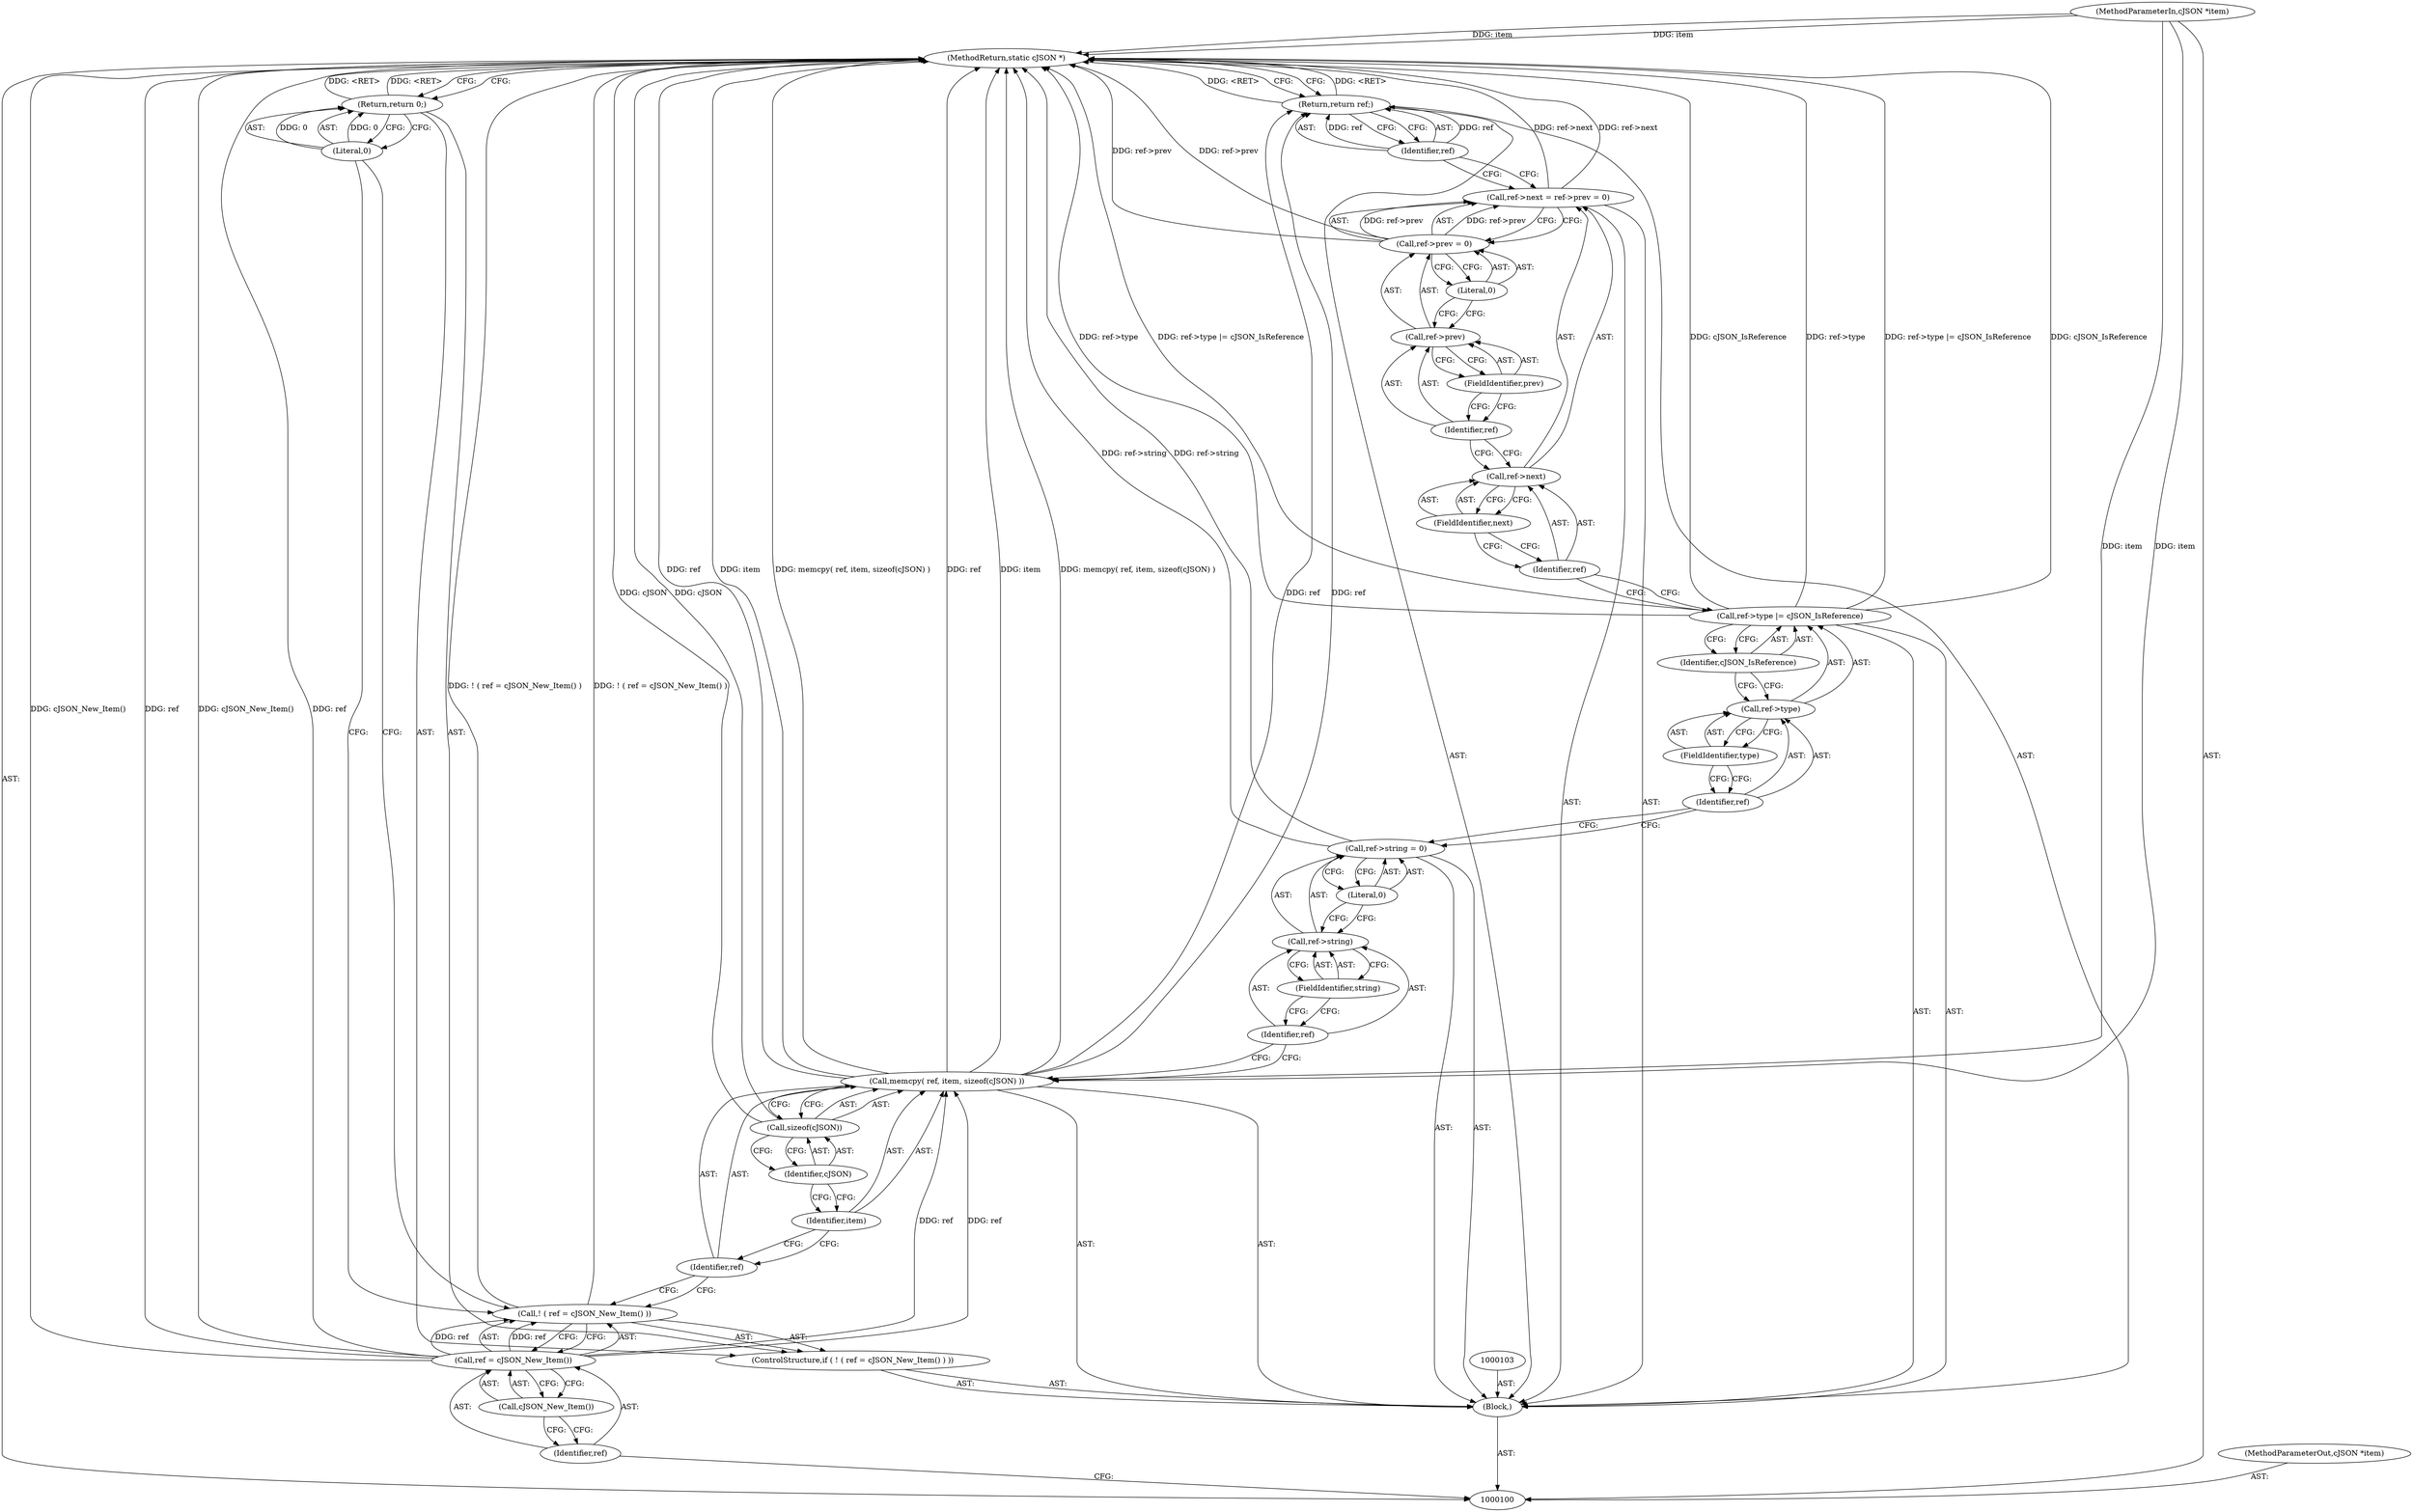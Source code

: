 digraph "1_iperf_91f2fa59e8ed80dfbf400add0164ee0e508e412a_33" {
"1000137" [label="(MethodReturn,static cJSON *)"];
"1000101" [label="(MethodParameterIn,cJSON *item)"];
"1000176" [label="(MethodParameterOut,cJSON *item)"];
"1000135" [label="(Return,return ref;)"];
"1000136" [label="(Identifier,ref)"];
"1000102" [label="(Block,)"];
"1000104" [label="(ControlStructure,if ( ! ( ref = cJSON_New_Item() ) ))"];
"1000106" [label="(Call,ref = cJSON_New_Item())"];
"1000107" [label="(Identifier,ref)"];
"1000108" [label="(Call,cJSON_New_Item())"];
"1000105" [label="(Call,! ( ref = cJSON_New_Item() ))"];
"1000109" [label="(Return,return 0;)"];
"1000110" [label="(Literal,0)"];
"1000111" [label="(Call,memcpy( ref, item, sizeof(cJSON) ))"];
"1000113" [label="(Identifier,item)"];
"1000114" [label="(Call,sizeof(cJSON))"];
"1000115" [label="(Identifier,cJSON)"];
"1000112" [label="(Identifier,ref)"];
"1000116" [label="(Call,ref->string = 0)"];
"1000117" [label="(Call,ref->string)"];
"1000118" [label="(Identifier,ref)"];
"1000120" [label="(Literal,0)"];
"1000119" [label="(FieldIdentifier,string)"];
"1000121" [label="(Call,ref->type |= cJSON_IsReference)"];
"1000122" [label="(Call,ref->type)"];
"1000123" [label="(Identifier,ref)"];
"1000125" [label="(Identifier,cJSON_IsReference)"];
"1000124" [label="(FieldIdentifier,type)"];
"1000126" [label="(Call,ref->next = ref->prev = 0)"];
"1000127" [label="(Call,ref->next)"];
"1000128" [label="(Identifier,ref)"];
"1000130" [label="(Call,ref->prev = 0)"];
"1000131" [label="(Call,ref->prev)"];
"1000132" [label="(Identifier,ref)"];
"1000133" [label="(FieldIdentifier,prev)"];
"1000134" [label="(Literal,0)"];
"1000129" [label="(FieldIdentifier,next)"];
"1000137" -> "1000100"  [label="AST: "];
"1000137" -> "1000109"  [label="CFG: "];
"1000137" -> "1000135"  [label="CFG: "];
"1000135" -> "1000137"  [label="DDG: <RET>"];
"1000116" -> "1000137"  [label="DDG: ref->string"];
"1000121" -> "1000137"  [label="DDG: cJSON_IsReference"];
"1000121" -> "1000137"  [label="DDG: ref->type"];
"1000121" -> "1000137"  [label="DDG: ref->type |= cJSON_IsReference"];
"1000106" -> "1000137"  [label="DDG: cJSON_New_Item()"];
"1000106" -> "1000137"  [label="DDG: ref"];
"1000105" -> "1000137"  [label="DDG: ! ( ref = cJSON_New_Item() )"];
"1000126" -> "1000137"  [label="DDG: ref->next"];
"1000111" -> "1000137"  [label="DDG: ref"];
"1000111" -> "1000137"  [label="DDG: item"];
"1000111" -> "1000137"  [label="DDG: memcpy( ref, item, sizeof(cJSON) )"];
"1000130" -> "1000137"  [label="DDG: ref->prev"];
"1000114" -> "1000137"  [label="DDG: cJSON"];
"1000101" -> "1000137"  [label="DDG: item"];
"1000109" -> "1000137"  [label="DDG: <RET>"];
"1000101" -> "1000100"  [label="AST: "];
"1000101" -> "1000137"  [label="DDG: item"];
"1000101" -> "1000111"  [label="DDG: item"];
"1000176" -> "1000100"  [label="AST: "];
"1000135" -> "1000102"  [label="AST: "];
"1000135" -> "1000136"  [label="CFG: "];
"1000136" -> "1000135"  [label="AST: "];
"1000137" -> "1000135"  [label="CFG: "];
"1000135" -> "1000137"  [label="DDG: <RET>"];
"1000136" -> "1000135"  [label="DDG: ref"];
"1000111" -> "1000135"  [label="DDG: ref"];
"1000136" -> "1000135"  [label="AST: "];
"1000136" -> "1000126"  [label="CFG: "];
"1000135" -> "1000136"  [label="CFG: "];
"1000136" -> "1000135"  [label="DDG: ref"];
"1000102" -> "1000100"  [label="AST: "];
"1000103" -> "1000102"  [label="AST: "];
"1000104" -> "1000102"  [label="AST: "];
"1000111" -> "1000102"  [label="AST: "];
"1000116" -> "1000102"  [label="AST: "];
"1000121" -> "1000102"  [label="AST: "];
"1000126" -> "1000102"  [label="AST: "];
"1000135" -> "1000102"  [label="AST: "];
"1000104" -> "1000102"  [label="AST: "];
"1000105" -> "1000104"  [label="AST: "];
"1000109" -> "1000104"  [label="AST: "];
"1000106" -> "1000105"  [label="AST: "];
"1000106" -> "1000108"  [label="CFG: "];
"1000107" -> "1000106"  [label="AST: "];
"1000108" -> "1000106"  [label="AST: "];
"1000105" -> "1000106"  [label="CFG: "];
"1000106" -> "1000137"  [label="DDG: cJSON_New_Item()"];
"1000106" -> "1000137"  [label="DDG: ref"];
"1000106" -> "1000105"  [label="DDG: ref"];
"1000106" -> "1000111"  [label="DDG: ref"];
"1000107" -> "1000106"  [label="AST: "];
"1000107" -> "1000100"  [label="CFG: "];
"1000108" -> "1000107"  [label="CFG: "];
"1000108" -> "1000106"  [label="AST: "];
"1000108" -> "1000107"  [label="CFG: "];
"1000106" -> "1000108"  [label="CFG: "];
"1000105" -> "1000104"  [label="AST: "];
"1000105" -> "1000106"  [label="CFG: "];
"1000106" -> "1000105"  [label="AST: "];
"1000110" -> "1000105"  [label="CFG: "];
"1000112" -> "1000105"  [label="CFG: "];
"1000105" -> "1000137"  [label="DDG: ! ( ref = cJSON_New_Item() )"];
"1000106" -> "1000105"  [label="DDG: ref"];
"1000109" -> "1000104"  [label="AST: "];
"1000109" -> "1000110"  [label="CFG: "];
"1000110" -> "1000109"  [label="AST: "];
"1000137" -> "1000109"  [label="CFG: "];
"1000109" -> "1000137"  [label="DDG: <RET>"];
"1000110" -> "1000109"  [label="DDG: 0"];
"1000110" -> "1000109"  [label="AST: "];
"1000110" -> "1000105"  [label="CFG: "];
"1000109" -> "1000110"  [label="CFG: "];
"1000110" -> "1000109"  [label="DDG: 0"];
"1000111" -> "1000102"  [label="AST: "];
"1000111" -> "1000114"  [label="CFG: "];
"1000112" -> "1000111"  [label="AST: "];
"1000113" -> "1000111"  [label="AST: "];
"1000114" -> "1000111"  [label="AST: "];
"1000118" -> "1000111"  [label="CFG: "];
"1000111" -> "1000137"  [label="DDG: ref"];
"1000111" -> "1000137"  [label="DDG: item"];
"1000111" -> "1000137"  [label="DDG: memcpy( ref, item, sizeof(cJSON) )"];
"1000106" -> "1000111"  [label="DDG: ref"];
"1000101" -> "1000111"  [label="DDG: item"];
"1000111" -> "1000135"  [label="DDG: ref"];
"1000113" -> "1000111"  [label="AST: "];
"1000113" -> "1000112"  [label="CFG: "];
"1000115" -> "1000113"  [label="CFG: "];
"1000114" -> "1000111"  [label="AST: "];
"1000114" -> "1000115"  [label="CFG: "];
"1000115" -> "1000114"  [label="AST: "];
"1000111" -> "1000114"  [label="CFG: "];
"1000114" -> "1000137"  [label="DDG: cJSON"];
"1000115" -> "1000114"  [label="AST: "];
"1000115" -> "1000113"  [label="CFG: "];
"1000114" -> "1000115"  [label="CFG: "];
"1000112" -> "1000111"  [label="AST: "];
"1000112" -> "1000105"  [label="CFG: "];
"1000113" -> "1000112"  [label="CFG: "];
"1000116" -> "1000102"  [label="AST: "];
"1000116" -> "1000120"  [label="CFG: "];
"1000117" -> "1000116"  [label="AST: "];
"1000120" -> "1000116"  [label="AST: "];
"1000123" -> "1000116"  [label="CFG: "];
"1000116" -> "1000137"  [label="DDG: ref->string"];
"1000117" -> "1000116"  [label="AST: "];
"1000117" -> "1000119"  [label="CFG: "];
"1000118" -> "1000117"  [label="AST: "];
"1000119" -> "1000117"  [label="AST: "];
"1000120" -> "1000117"  [label="CFG: "];
"1000118" -> "1000117"  [label="AST: "];
"1000118" -> "1000111"  [label="CFG: "];
"1000119" -> "1000118"  [label="CFG: "];
"1000120" -> "1000116"  [label="AST: "];
"1000120" -> "1000117"  [label="CFG: "];
"1000116" -> "1000120"  [label="CFG: "];
"1000119" -> "1000117"  [label="AST: "];
"1000119" -> "1000118"  [label="CFG: "];
"1000117" -> "1000119"  [label="CFG: "];
"1000121" -> "1000102"  [label="AST: "];
"1000121" -> "1000125"  [label="CFG: "];
"1000122" -> "1000121"  [label="AST: "];
"1000125" -> "1000121"  [label="AST: "];
"1000128" -> "1000121"  [label="CFG: "];
"1000121" -> "1000137"  [label="DDG: cJSON_IsReference"];
"1000121" -> "1000137"  [label="DDG: ref->type"];
"1000121" -> "1000137"  [label="DDG: ref->type |= cJSON_IsReference"];
"1000122" -> "1000121"  [label="AST: "];
"1000122" -> "1000124"  [label="CFG: "];
"1000123" -> "1000122"  [label="AST: "];
"1000124" -> "1000122"  [label="AST: "];
"1000125" -> "1000122"  [label="CFG: "];
"1000123" -> "1000122"  [label="AST: "];
"1000123" -> "1000116"  [label="CFG: "];
"1000124" -> "1000123"  [label="CFG: "];
"1000125" -> "1000121"  [label="AST: "];
"1000125" -> "1000122"  [label="CFG: "];
"1000121" -> "1000125"  [label="CFG: "];
"1000124" -> "1000122"  [label="AST: "];
"1000124" -> "1000123"  [label="CFG: "];
"1000122" -> "1000124"  [label="CFG: "];
"1000126" -> "1000102"  [label="AST: "];
"1000126" -> "1000130"  [label="CFG: "];
"1000127" -> "1000126"  [label="AST: "];
"1000130" -> "1000126"  [label="AST: "];
"1000136" -> "1000126"  [label="CFG: "];
"1000126" -> "1000137"  [label="DDG: ref->next"];
"1000130" -> "1000126"  [label="DDG: ref->prev"];
"1000127" -> "1000126"  [label="AST: "];
"1000127" -> "1000129"  [label="CFG: "];
"1000128" -> "1000127"  [label="AST: "];
"1000129" -> "1000127"  [label="AST: "];
"1000132" -> "1000127"  [label="CFG: "];
"1000128" -> "1000127"  [label="AST: "];
"1000128" -> "1000121"  [label="CFG: "];
"1000129" -> "1000128"  [label="CFG: "];
"1000130" -> "1000126"  [label="AST: "];
"1000130" -> "1000134"  [label="CFG: "];
"1000131" -> "1000130"  [label="AST: "];
"1000134" -> "1000130"  [label="AST: "];
"1000126" -> "1000130"  [label="CFG: "];
"1000130" -> "1000137"  [label="DDG: ref->prev"];
"1000130" -> "1000126"  [label="DDG: ref->prev"];
"1000131" -> "1000130"  [label="AST: "];
"1000131" -> "1000133"  [label="CFG: "];
"1000132" -> "1000131"  [label="AST: "];
"1000133" -> "1000131"  [label="AST: "];
"1000134" -> "1000131"  [label="CFG: "];
"1000132" -> "1000131"  [label="AST: "];
"1000132" -> "1000127"  [label="CFG: "];
"1000133" -> "1000132"  [label="CFG: "];
"1000133" -> "1000131"  [label="AST: "];
"1000133" -> "1000132"  [label="CFG: "];
"1000131" -> "1000133"  [label="CFG: "];
"1000134" -> "1000130"  [label="AST: "];
"1000134" -> "1000131"  [label="CFG: "];
"1000130" -> "1000134"  [label="CFG: "];
"1000129" -> "1000127"  [label="AST: "];
"1000129" -> "1000128"  [label="CFG: "];
"1000127" -> "1000129"  [label="CFG: "];
}
